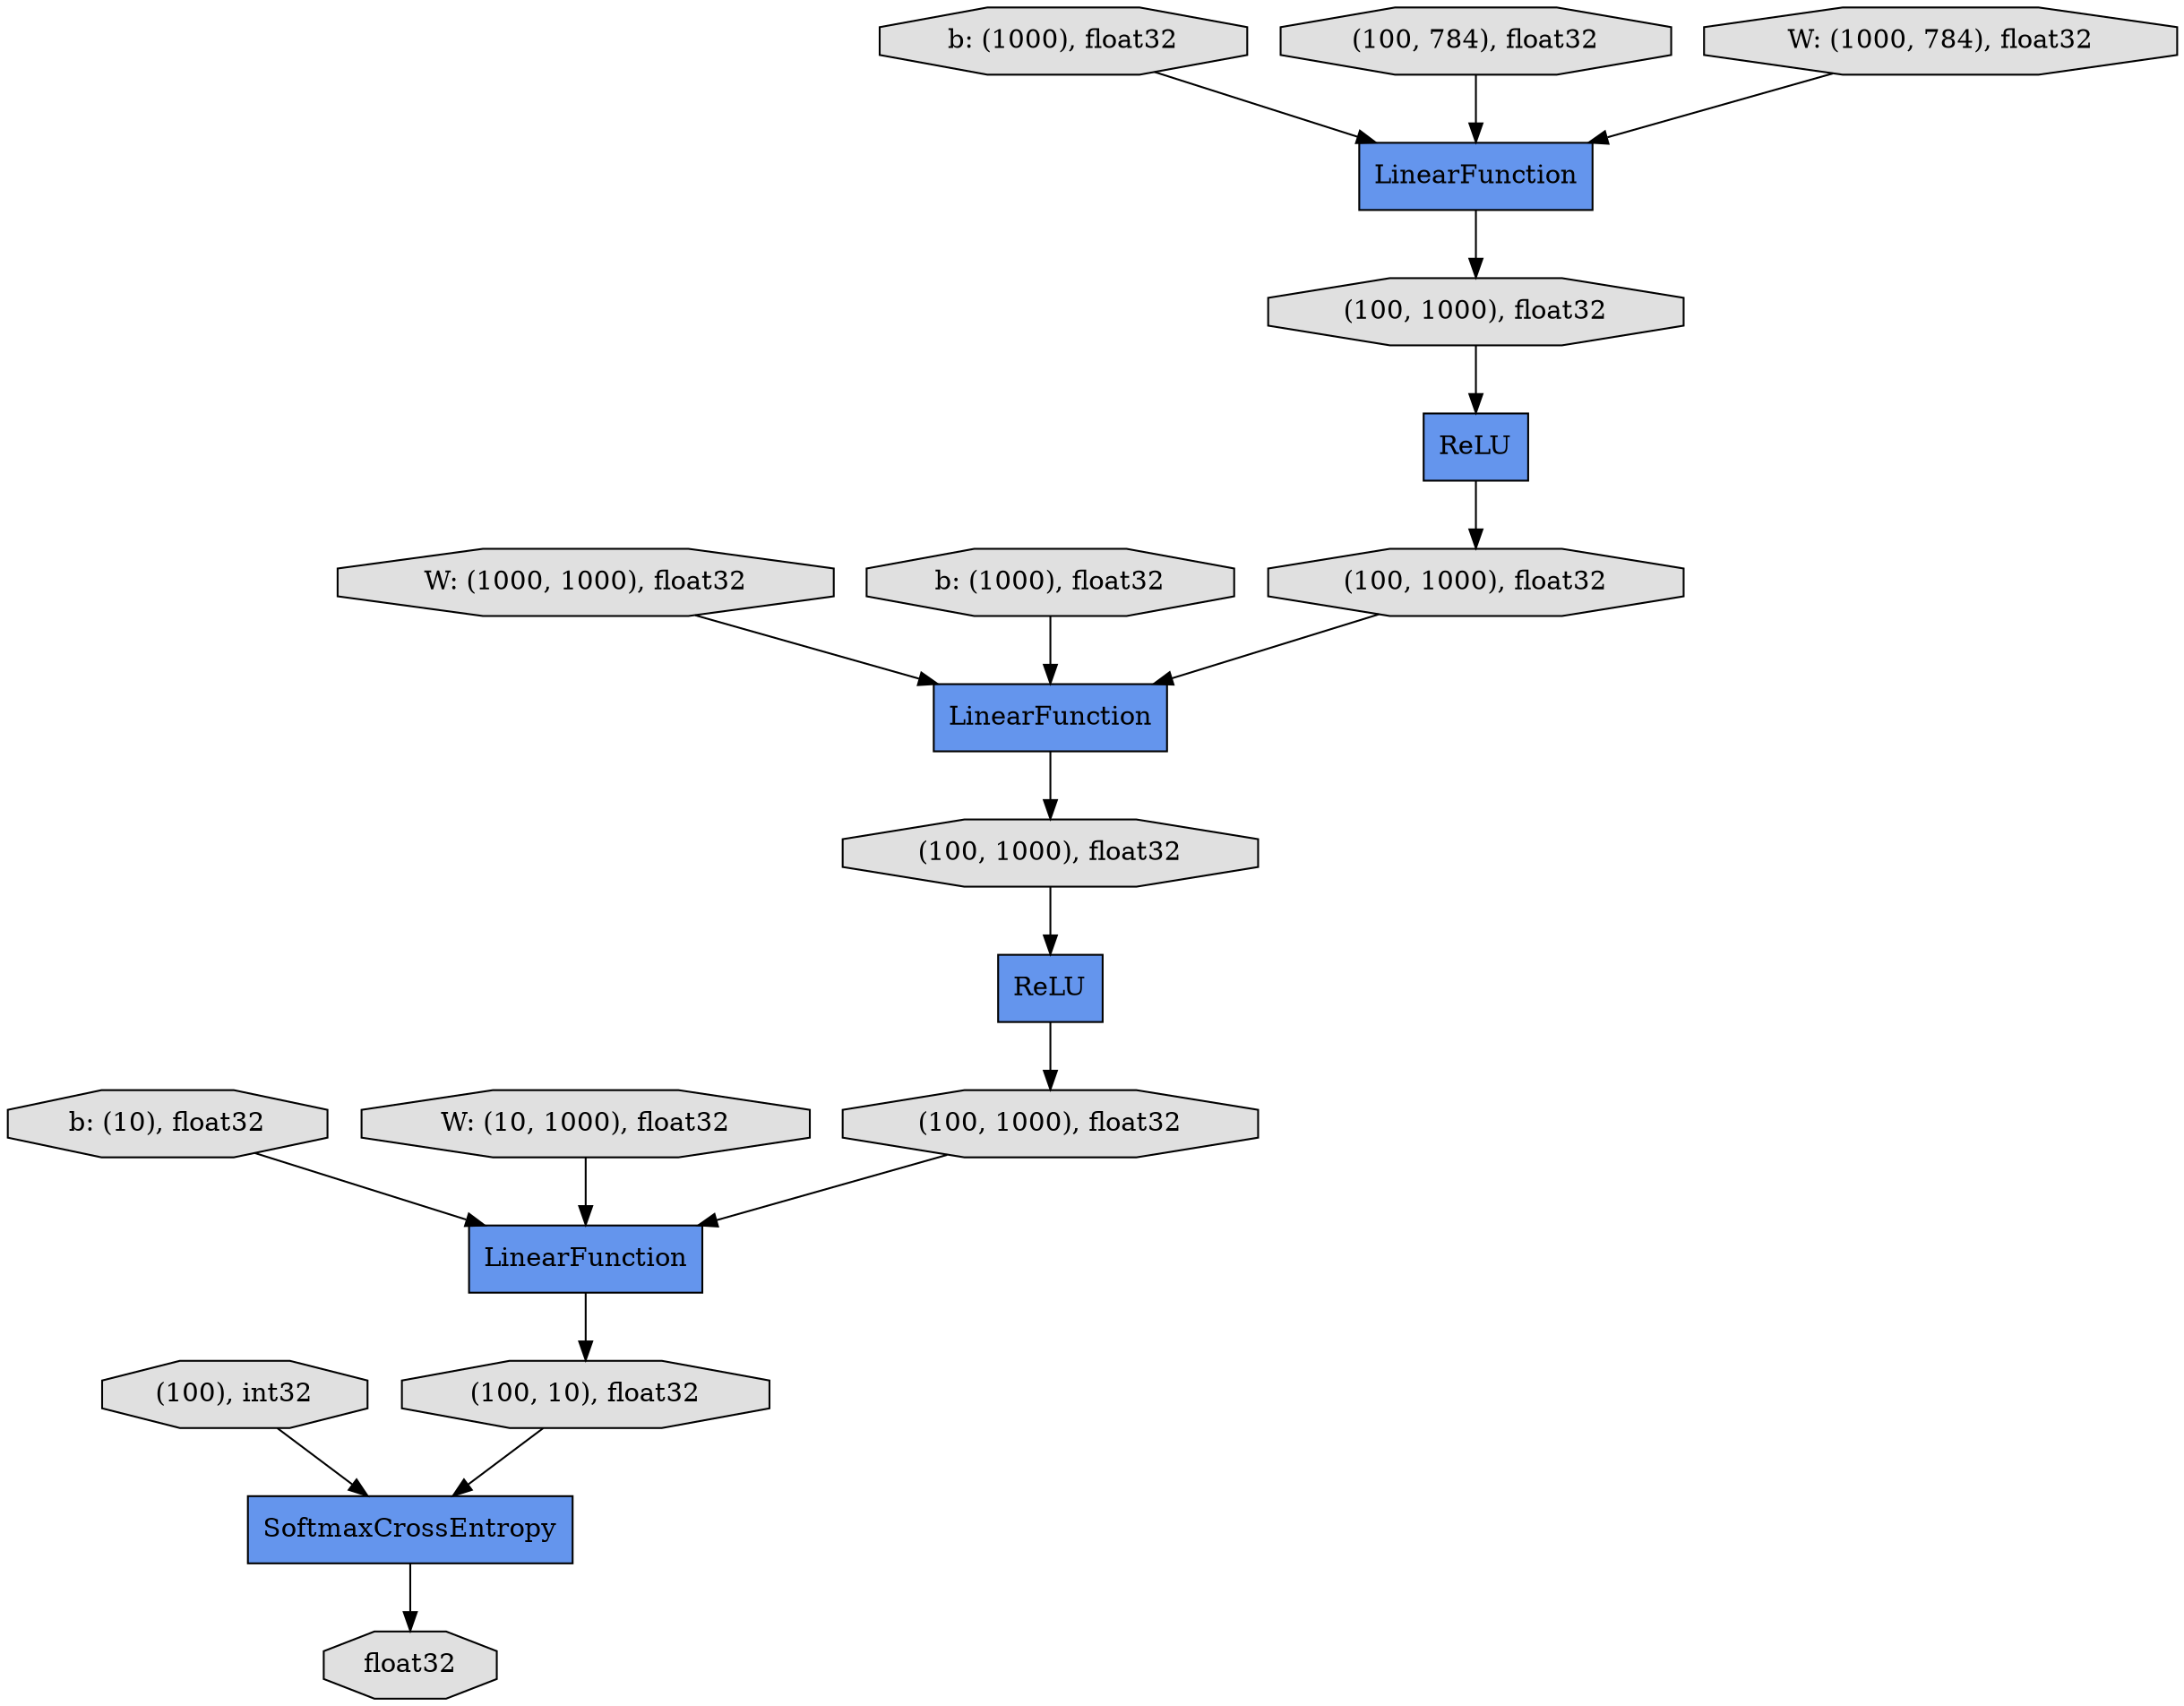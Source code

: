digraph graphname{rankdir=TB;2632640828416 [label="ReLU",shape="record",fillcolor="#6495ED",style="filled"];2632610978840 [label="b: (1000), float32",shape="octagon",fillcolor="#E0E0E0",style="filled"];2632640829480 [label="(100, 1000), float32",shape="octagon",fillcolor="#E0E0E0",style="filled"];2632640828472 [label="(100, 784), float32",shape="octagon",fillcolor="#E0E0E0",style="filled"];2632639787080 [label="b: (10), float32",shape="octagon",fillcolor="#E0E0E0",style="filled"];2632640830040 [label="float32",shape="octagon",fillcolor="#E0E0E0",style="filled"];2632640829032 [label="LinearFunction",shape="record",fillcolor="#6495ED",style="filled"];2632610978392 [label="W: (1000, 784), float32",shape="octagon",fillcolor="#E0E0E0",style="filled"];2632640829648 [label="LinearFunction",shape="record",fillcolor="#6495ED",style="filled"];2632640829144 [label="ReLU",shape="record",fillcolor="#6495ED",style="filled"];2632639819000 [label="W: (1000, 1000), float32",shape="octagon",fillcolor="#E0E0E0",style="filled"];2632640828640 [label="(100, 1000), float32",shape="octagon",fillcolor="#E0E0E0",style="filled"];2632639819560 [label="W: (10, 1000), float32",shape="octagon",fillcolor="#E0E0E0",style="filled"];2632640829256 [label="(100, 1000), float32",shape="octagon",fillcolor="#E0E0E0",style="filled"];2632640829816 [label="(100, 10), float32",shape="octagon",fillcolor="#E0E0E0",style="filled"];2632640828808 [label="SoftmaxCrossEntropy",shape="record",fillcolor="#6495ED",style="filled"];2632640828304 [label="LinearFunction",shape="record",fillcolor="#6495ED",style="filled"];2632639819224 [label="b: (1000), float32",shape="octagon",fillcolor="#E0E0E0",style="filled"];2632640829928 [label="(100), int32",shape="octagon",fillcolor="#E0E0E0",style="filled"];2632640828920 [label="(100, 1000), float32",shape="octagon",fillcolor="#E0E0E0",style="filled"];2632640829256 -> 2632640829144;2632639819224 -> 2632640829032;2632639819560 -> 2632640829648;2632640829648 -> 2632640829816;2632640829144 -> 2632640829480;2632640828920 -> 2632640829032;2632640828472 -> 2632640828304;2632610978840 -> 2632640828304;2632640828808 -> 2632640830040;2632639787080 -> 2632640829648;2632640829032 -> 2632640829256;2632640829480 -> 2632640829648;2632639819000 -> 2632640829032;2632640828304 -> 2632640828640;2632640828640 -> 2632640828416;2632640828416 -> 2632640828920;2632610978392 -> 2632640828304;2632640829816 -> 2632640828808;2632640829928 -> 2632640828808;}
